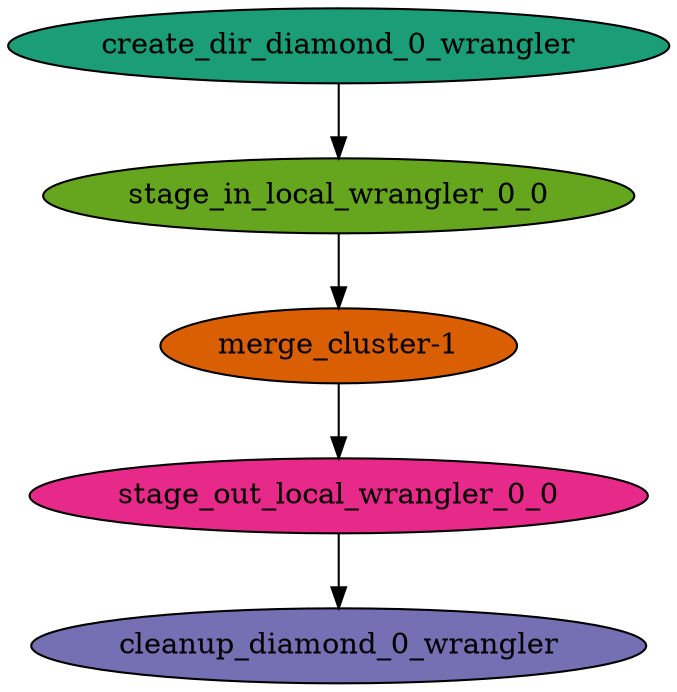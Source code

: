 digraph dag {
    ratio=fill
    node [style=filled,color="#444444",fillcolor="#ffed6f"]
    edge [arrowhead=normal,arrowsize=1.0]

    "create_dir_diamond_0_wrangler" [shape=ellipse,color="#000000",fillcolor="#1b9e77",label="create_dir_diamond_0_wrangler"]
    "merge_cluster-1" [shape=ellipse,color="#000000",fillcolor="#d95f02",label="merge_cluster-1"]
    "cleanup_diamond_0_wrangler" [shape=ellipse,color="#000000",fillcolor="#7570b3",label="cleanup_diamond_0_wrangler"]
    "stage_out_local_wrangler_0_0" [shape=ellipse,color="#000000",fillcolor="#e7298a",label="stage_out_local_wrangler_0_0"]
    "stage_in_local_wrangler_0_0" [shape=ellipse,color="#000000",fillcolor="#66a61e",label="stage_in_local_wrangler_0_0"]
    "create_dir_diamond_0_wrangler" -> "stage_in_local_wrangler_0_0" [color="#000000"]
    "merge_cluster-1" -> "stage_out_local_wrangler_0_0" [color="#000000"]
    "stage_out_local_wrangler_0_0" -> "cleanup_diamond_0_wrangler" [color="#000000"]
    "stage_in_local_wrangler_0_0" -> "merge_cluster-1" [color="#000000"]
}
